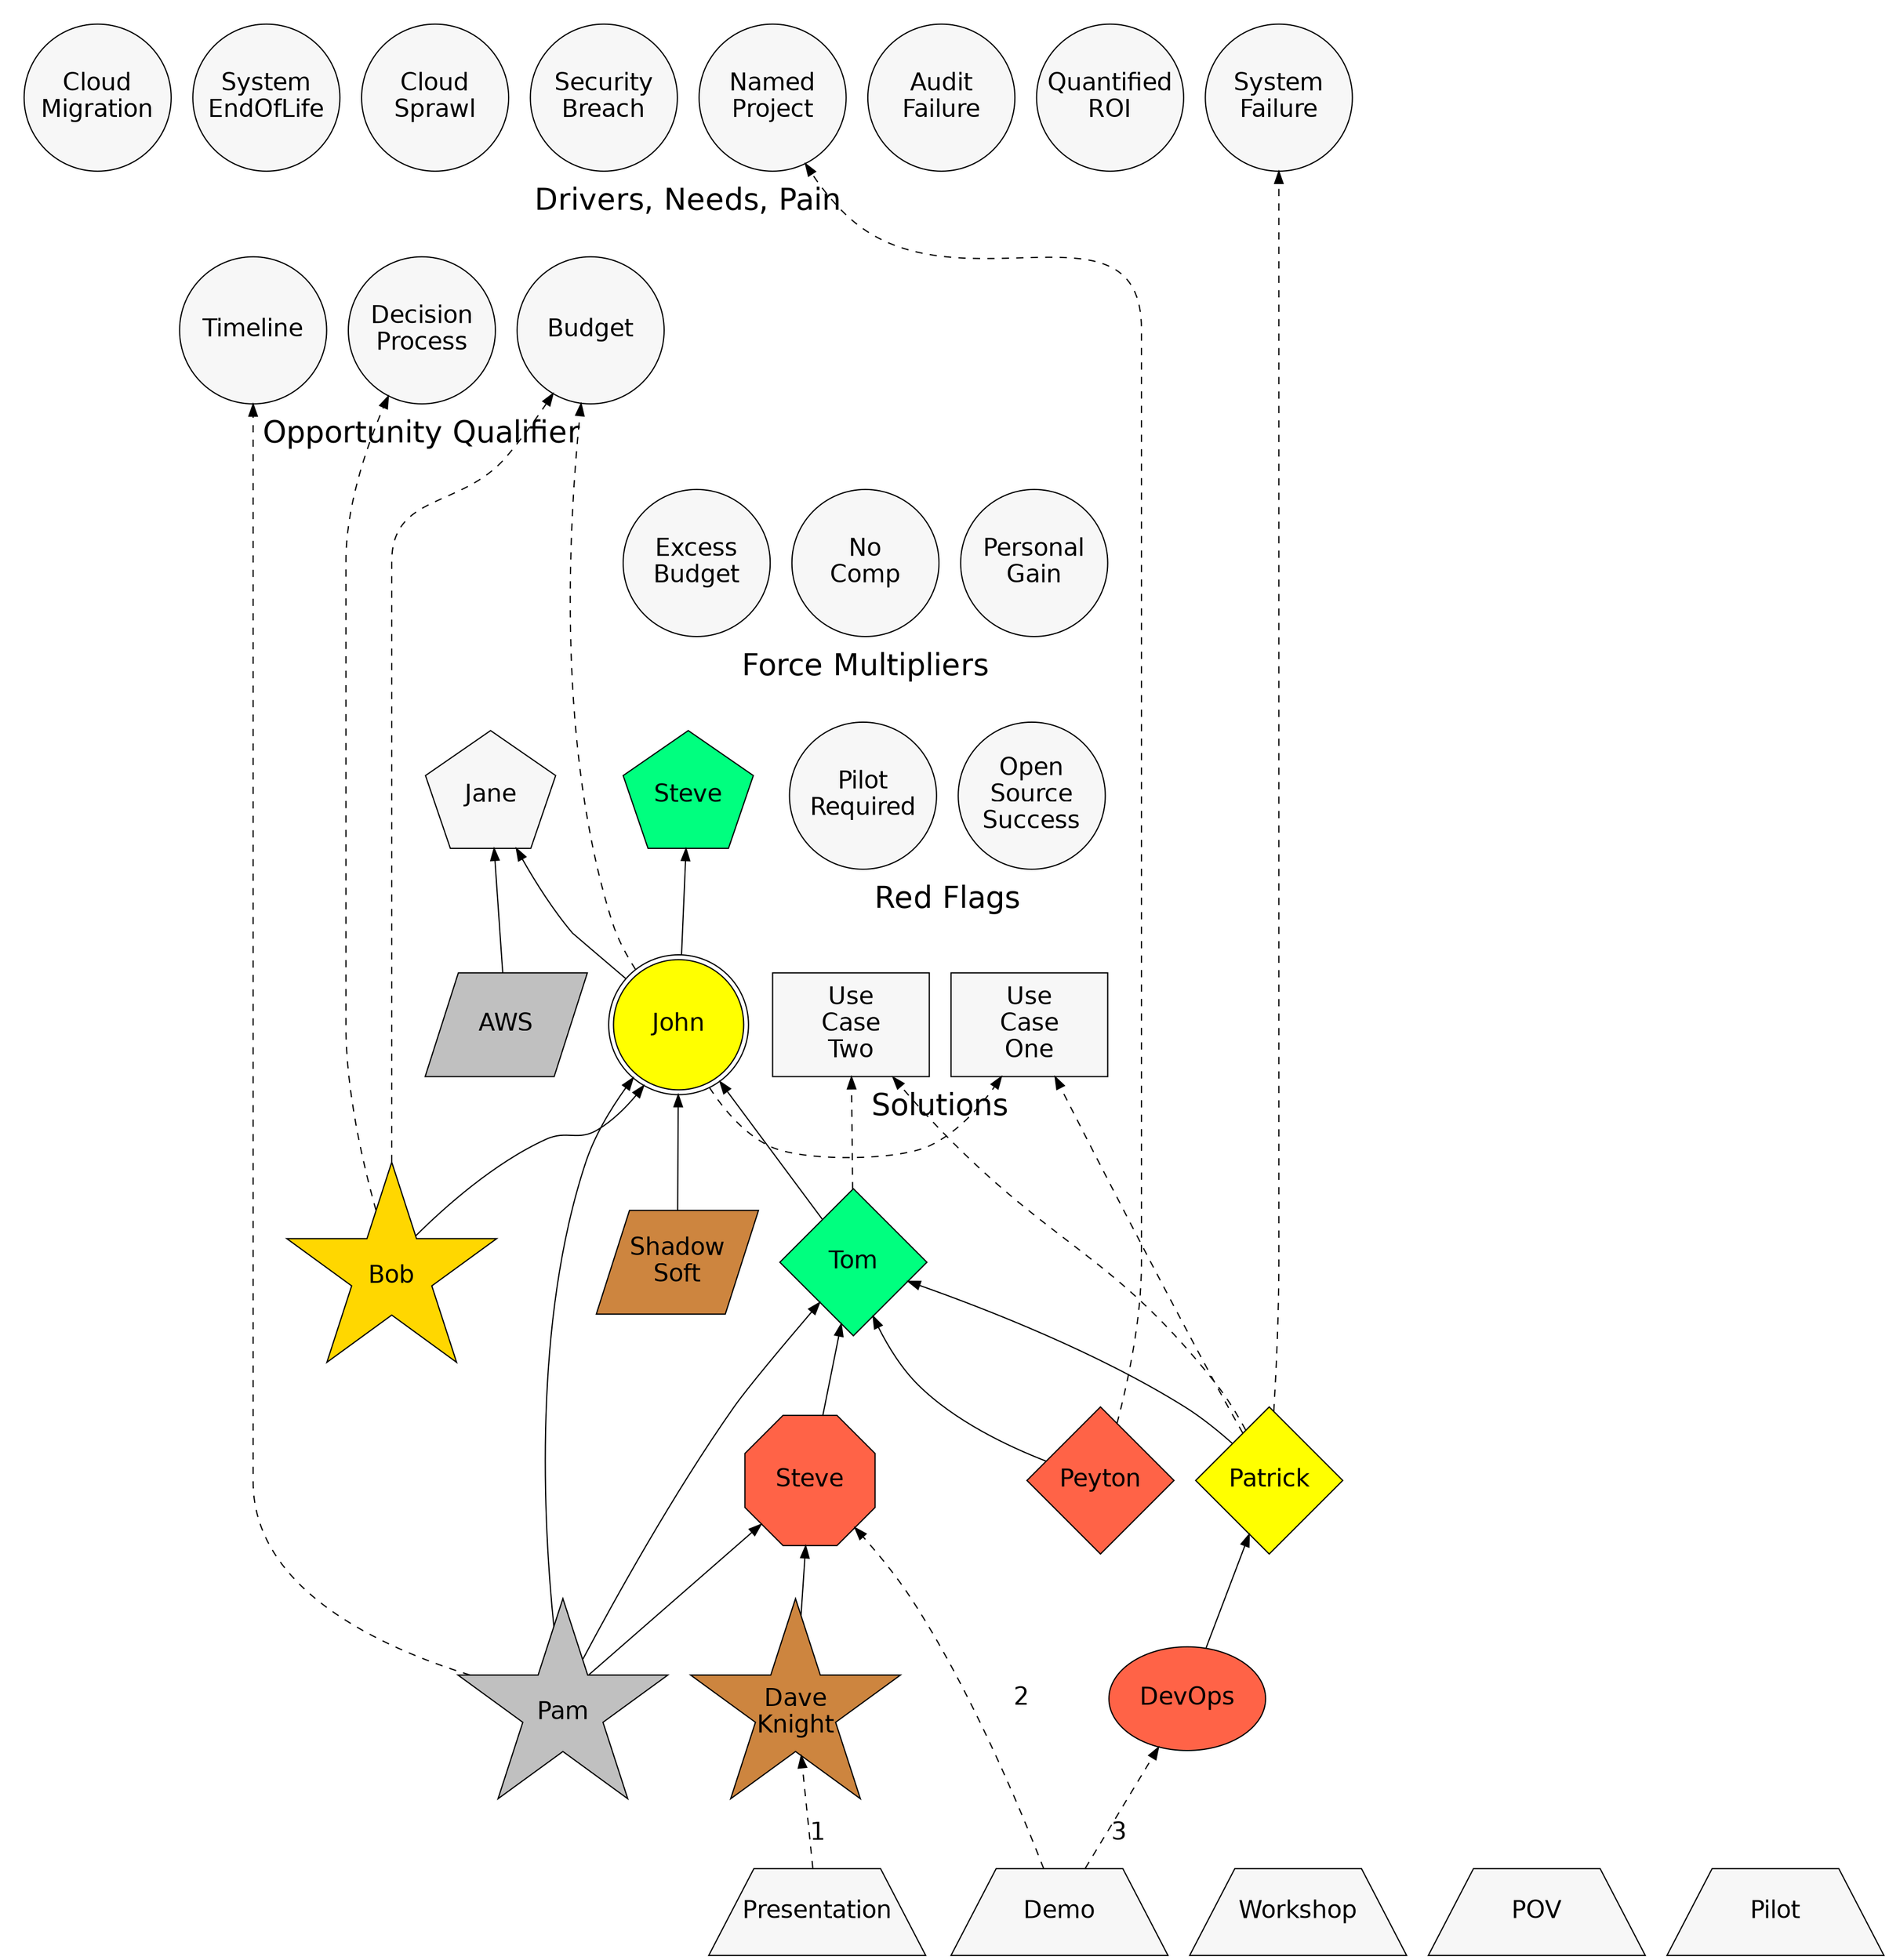 digraph opportunity {

// 
// Opportunity as Code (OaC)
//
// Use this specification to document the current status of your sales opportunity.
// Only one product should be tracked in this file. 
// The AE is responsible for tracking all of the information that goes into 
// this file.
// The SE is responsible for updating this file, managing in Git, and generating 
// the "Opportunity Maps".
//
// This must be an acyclic graph, i.e. two people can't influence each other. 
// Leverage the company's org chart, although influencers don't need to report 
// to the individual they influence.
// 
// To generate a graphic of your Opportunity Map, execute the following 
// graphviz command:
//   dot -Tpng <name_of_this_file>.dot -o <account>_<op_name>[_renewal<X>].png   
//
// Add this file and push updates to -
//   https://github.com/MrDaveKnight/SouthStrategicOps.git 

// File Layout
//
// Top - the people and solutions (EDIT THIS SECTION)
// - Organization: all the individuals, teams and partners that may influence 
//   the sale
// - Solutions: the specific use cases being prescribed to the prospect/customer
// Middle -  STATIC CONFIGURATION data (only modify if necessary) 
// - Indicators: all of the sales opportunity status indicators - 
//   BANT, MEDDIC, etc... 
// - SE Activities: a list of available SE activities 
// - Rank Configuration: for graph formatting only 
// Bottom - the relationships (EDIT THIS SECTION)
// - Influence: Who is influencing who 
// - Intelligence: Who has provided information about the state of the opportunity
// - Activity: engagements between SEs and the organization
//  
//
// Identify all the individuals and partners that will influence the sale in 
// the "Organization" section. Identify what we are selling in the "Solutions"
// section. Identify all of the influence, intelligence and
// activity in the "Relationships" section.


// Global defaults
graph [rankdir=BT, fontname=Helvetica, fontsize=25, penwidth = 0]
node [style=filled, fillcolor="grey97", fixedsize=true, fontname=Helvetica, fontsize=20]
edge [fontname=Helvetica, fontsize=20]

//
// Organization 
// 

// Every person in the organization, except for champions and partners, 
// are color coded as follows, based on their perceived Net Promoter status 
// for the Hashicorp enterprise solution: 
//   Promoter  - springgreen 
//   Passive   - yellow1
//   Detractor - tomato (rotten tomato is more like it)
//   Unknown   - grey97
//
// Champions and partners are by definition Net Promoters. They are 
// color coded based on their ability to sell the Hashicorp enterprise 
// solutions independently, i.e. their ability to influence. 
//   Gold    - gold
//   Silver  - silver 
//   Bronze  - peru 
//   Unknown - grey97
//
// Bronze indicates a lack of sales accumen, drive or product knowledge.
// Silver indicates moderate sales accumen, drive or product knowledge.
// Gold indicates exceptional sales accumen, drive, product knowledge and 
// validated influence. 
// 

// Executives
node [shape=pentagon, width=1.5, height=1.5] 
// Colors:
//   Promoter  - springgreen 
//   Passive   - yellow1
//   Detractor - tomato
JaneSmith [label="Jane", fillcolor=grey97]
SteveP [label="Steve", fillcolor=springgreen]

// Buyers
node [shape=doublecircle, width=1.5, height=1.5]
// Colors:
//   Promoter  - springgreen 
//   Passive   - yellow1
//   Detractor - tomato 
JohnSmith [label="John", fillcolor=yellow1]

// Champions
node [shape=star, width=2.3, height=2.3]
// Colors:
//   Gold   - gold
//   Silver - silver 
//   Bronze - peru 
BobSmith [label="\nBob", fillcolor=gold]
PamSmith [label="\nPam", fillcolor=silver]
DaveKnight [label="\nDave\nKnight", fillcolor=peru]

// Tech Leaders
node [shape=octagon, width=1.5, height=1.5]
// Colors:
//   Promoter  - springgreen 
//   Passive   - yellow1
//   Detractor - tomato
SteveSuiter [label="Steve", fillcolor=tomato]

// Managers 
node [shape=diamond, width=1.7, height=1.7]
// Colors:
//   Promoter  - springgreen 
//   Passive   - yellow1
//   Detractor - tomato
TomBrady [label="Tom", fillcolor=springgreen]
PatMahomes [label="Patrick", fillcolor=yellow1]
PeytonManning [label="Peyton", fillcolor=tomato]

// Practioner Teams
node [shape=oval, width=1.8, height=1.2]
// Colors:
//   Promoter  - springgreen 
//   Passive   - yellow1
//   Detractor - tomato
DevOps [label="DevOps", fillcolor=tomato]

// Partners
node [shape=parallelogram, width=1.8, height=1.2]
// Colors:
//   Gold   - gold
//   Silver - silver 
//   Bronze - peru 
AWS [label="AWS", fillcolor=silver]
ShadowSoft [label="Shadow\nSoft", fillcolor=peru]

 

//
// Solutions 
//

subgraph cluster_solutions {
  // Maintain the "UseCase<#>" convention!
  label = "Solutions"
  node [shape=box]

  UseCase1 [label="Use\nCase\nOne"] 
  UseCase2 [label="Use\nCase\nTwo"] 

  {rank=same "UseCase1" "UseCase2"} 
}

//
// Indicators 
//

// Colors:
//    For all sales indicators other than red flags:
//    True: deepskyblue 
//    False: grey97 
//    For red flags:
//    True: tomato 
//    False: grey97 
  

subgraph cluster_advantages {
  // Colors: deepskyblue, grey97 
  label = "Force Multipliers"
  node [shape=circle, width=1.7, height=1.7]

  PersonalGain [label="Personal\nGain", fillcolor=grey97] // Seeking career advancement, or trying to save job 
  NoComp [label="No\nComp", fillcolor=grey97]       // No external competition or RFP
  ExcessBudget [label="Excess\nBudget", fillcolor=grey97] // Use it or lose it

  {rank=same PersonalGain NoComp ExcessBudget}
}

subgraph cluster_redflags {
  // Colors: tomato, grey97 
  label = "Red Flags"
  node [shape=circle, width=1.7, height=1.7]

  OSS [label="Open\nSource\nSuccess", fillcolor=grey97] 
  OnPrem [label="Pilot\nRequired", fillcolor=grey97] 

  {rank=same "OSS" "OnPrem"}
}


subgraph cluster_tablestakes {
  // Colors: deepskyblue, grey97 
  label = "Opportunity Qualifier"
  node [shape=circle, width=1.7, height=1.7]

  // BanT
  // The "a" are the executive and buyer nodes.
  // The "n" are the various Drivers, Needs and Pain nodes. 
  Budget [fillcolor=grey97] 
  Timeline [fillcolor=grey97]

  // meDDic (Decision criteria and process)
  // The "e" is the buyer node. The "c" is the champion node.
  // The "m" is the Quantified ROI (money made or saved) 
  // The "i" are the various Drivers, Needs and Pain nodes 
  DecisionProcess [label="Decision\nProcess", fillcolor=grey97]

  {rank=same Budget Timeline DecisionProcess}
}

subgraph cluster_needs {
  // Colors: deepskyblue, grey97 
  label = "Drivers, Needs, Pain"
  node [shape=circle, width=1.7, height=1.7]

  // Business Drivers  BANT needs / MEDDIC pain
  NamedProject [label="Named\nProject", fillcolor=grey97] // This means there is a planned business initiative
  QuantifiedROI [label="Quantified\nROI", fillcolor=grey97]
  AuditFailure [label="Audit\nFailure", fillcolor=grey97]
  SystemFailure [label="System\nFailure", fillcolor=grey97]
  SecurityBreach [label="Security\nBreach", fillcolor=grey97]
  CloudSprawl [label="Cloud\nSprawl", fillcolor=grey97] 
  SystemEndOfLife [label="System\nEndOfLife", fillcolor=grey97] 
  CloudMigration [label="Cloud\nMigration", fillcolor=grey97]

  {rank=same "NamedProject" "AuditFailure" "SystemFailure" "SecurityBreach" "CloudSprawl" "SystemEndOfLife" "CloudMigration"}
}





//
// SE Activities 
//

subgraph se_activities {
  label = "SE Activities"
  node [shape=trapezium, width=2.5, height=1.0]

  Presentation [label="Presentation"] 
  Demo [label="Demo"] 
  Workshop [label="Workshop"] 
  POV [label="POV"] 
  Pilot [label="Pilot"] 
  {rank=same Presentation Demo Workshop POV Pilot} 
}


 
//
// Rank Configuration
// These edges are invisible. Pick first node in a rank, and 
// tie it to the first node in another rank to force a hierarchy
//

edge [style=invis]

// Rank 1 - Drivers/Needs/Pains
Budget -> NamedProject
// Rank 2 - Opportunity Requirements
PersonalGain -> Budget
// Rank 3 - Force Multipliers
OSS -> PersonalGain
// Rank 4 - Red flags
UseCase1 -> OSS
// Rank 5 - Solutions
Presentation -> UseCase1
// Rank N - SE Activities



//
// Influence
//

edge [style=solid]

JohnSmith -> SteveP
JohnSmith -> JaneSmith
AWS -> JaneSmith
ShadowSoft -> JohnSmith

TomBrady -> JohnSmith
SteveSuiter -> TomBrady

PatMahomes -> TomBrady
PeytonManning -> TomBrady

DevOps -> PatMahomes

BobSmith -> JohnSmith
PamSmith -> JohnSmith
DaveKnight -> SteveSuiter
PamSmith -> SteveSuiter
PamSmith -> TomBrady



//
// Intelligence
//
edge [style=dashed]

PatMahomes -> SystemFailure
PeytonManning -> NamedProject
BobSmith -> DecisionProcess
BobSmith -> Budget 
JohnSmith -> Budget

JohnSmith -> UseCase1
PatMahomes -> UseCase1
PatMahomes -> UseCase2

TomBrady -> UseCase2
PamSmith -> Timeline



//
// Activity 
//
edge [style=dashed]

Presentation -> DaveKnight [label="1"] 
Demo -> SteveSuiter [label="2"]
Demo -> DevOps [label="3"]

}

